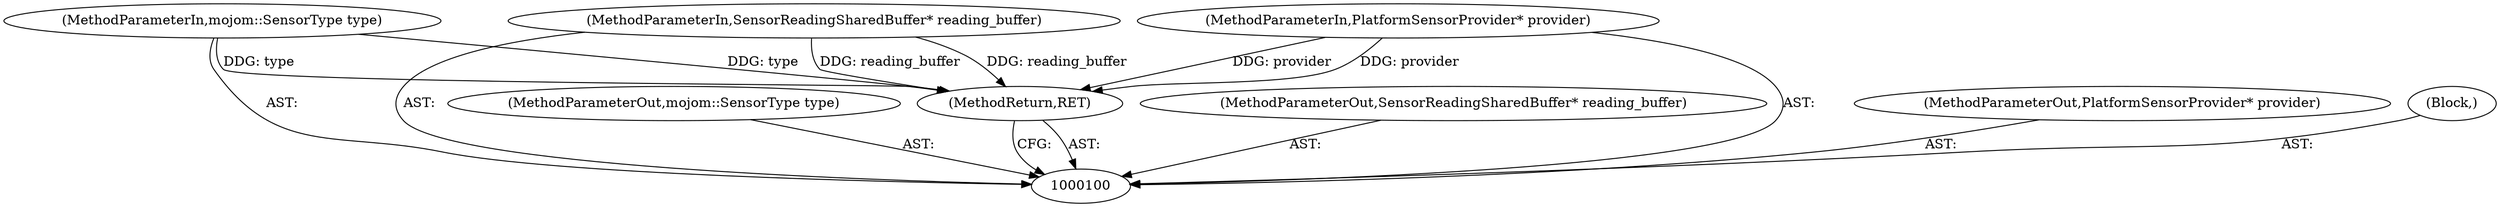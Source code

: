 digraph "0_Chrome_c0c8978849ac57e4ecd613ddc8ff7852a2054734_3" {
"1000105" [label="(MethodReturn,RET)"];
"1000101" [label="(MethodParameterIn,mojom::SensorType type)"];
"1000112" [label="(MethodParameterOut,mojom::SensorType type)"];
"1000102" [label="(MethodParameterIn,SensorReadingSharedBuffer* reading_buffer)"];
"1000113" [label="(MethodParameterOut,SensorReadingSharedBuffer* reading_buffer)"];
"1000103" [label="(MethodParameterIn,PlatformSensorProvider* provider)"];
"1000114" [label="(MethodParameterOut,PlatformSensorProvider* provider)"];
"1000104" [label="(Block,)"];
"1000105" -> "1000100"  [label="AST: "];
"1000105" -> "1000100"  [label="CFG: "];
"1000103" -> "1000105"  [label="DDG: provider"];
"1000102" -> "1000105"  [label="DDG: reading_buffer"];
"1000101" -> "1000105"  [label="DDG: type"];
"1000101" -> "1000100"  [label="AST: "];
"1000101" -> "1000105"  [label="DDG: type"];
"1000112" -> "1000100"  [label="AST: "];
"1000102" -> "1000100"  [label="AST: "];
"1000102" -> "1000105"  [label="DDG: reading_buffer"];
"1000113" -> "1000100"  [label="AST: "];
"1000103" -> "1000100"  [label="AST: "];
"1000103" -> "1000105"  [label="DDG: provider"];
"1000114" -> "1000100"  [label="AST: "];
"1000104" -> "1000100"  [label="AST: "];
}
